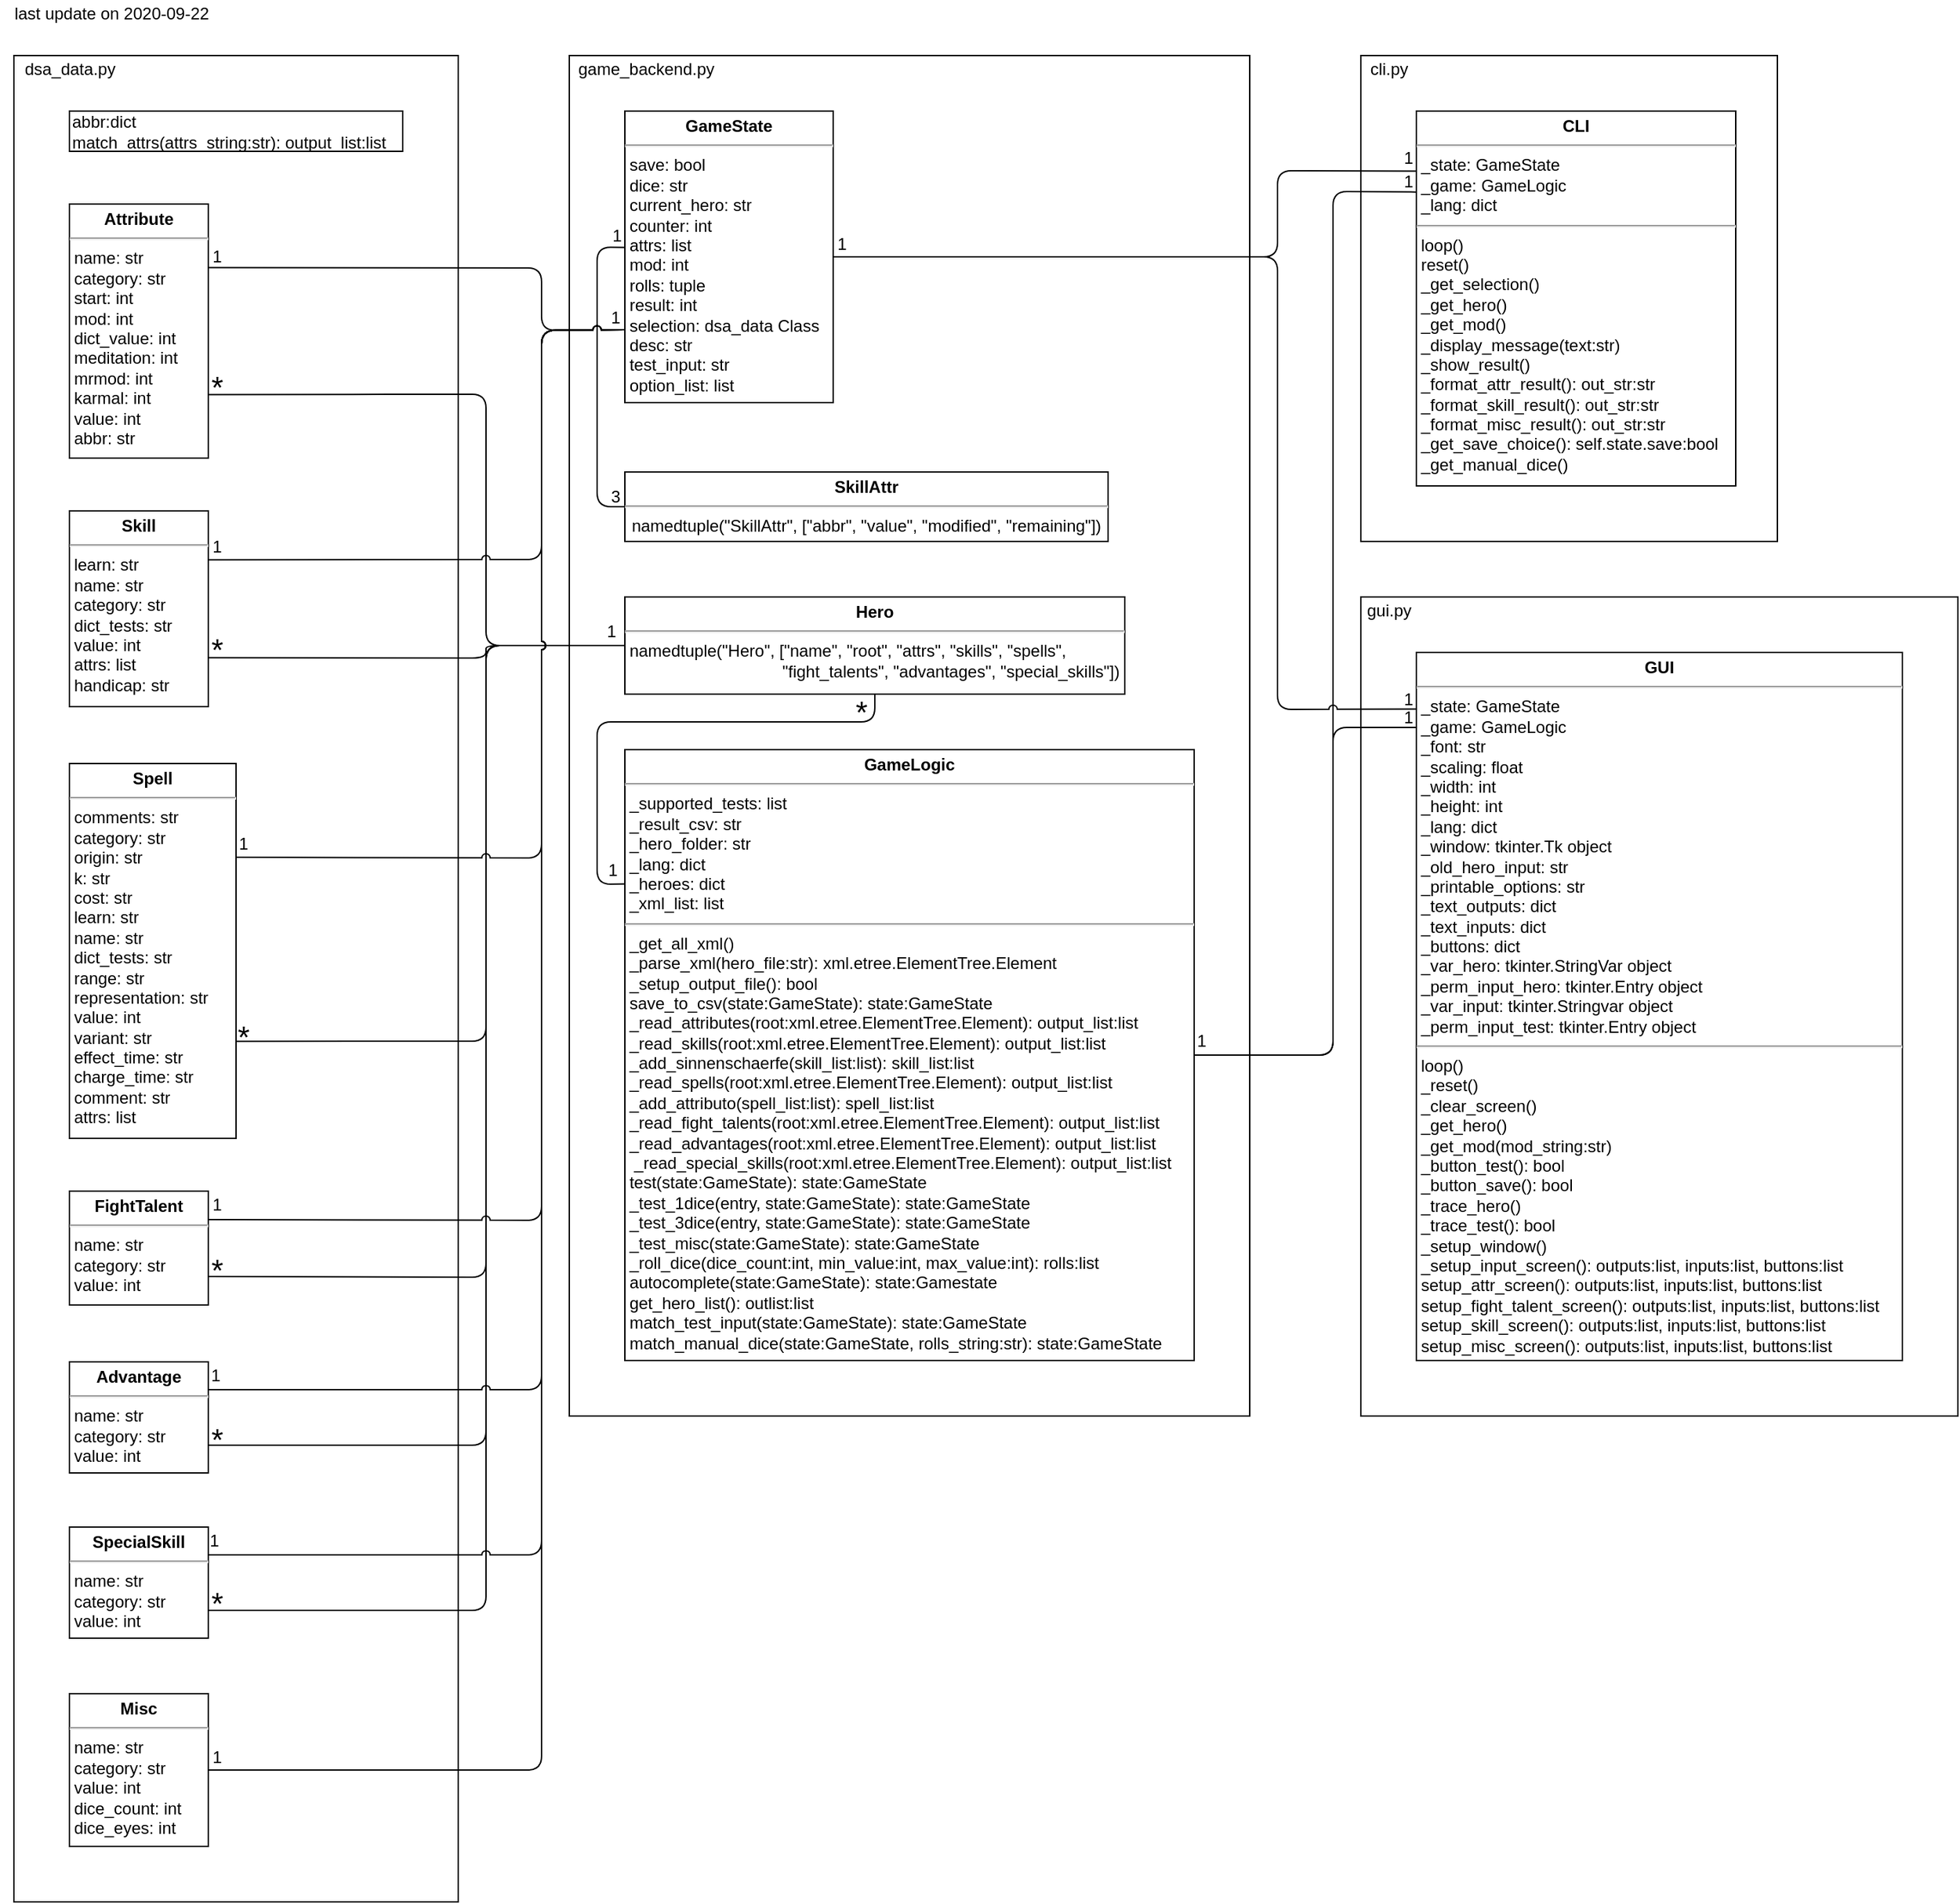 <mxfile version="13.7.4" type="device"><diagram name="Page-1" id="929967ad-93f9-6ef4-fab6-5d389245f69c"><mxGraphModel dx="4123.5" dy="3750" grid="1" gridSize="10" guides="1" tooltips="1" connect="1" arrows="1" fold="1" page="1" pageScale="1.5" pageWidth="1169" pageHeight="826" background="none" math="0" shadow="0"><root><mxCell id="0" style=";html=1;"/><mxCell id="1" style=";html=1;" parent="0"/><mxCell id="DdQmzsdMxM-hgUcWmm2q-1" value="" style="rounded=0;whiteSpace=wrap;html=1;fillColor=none;" parent="1" vertex="1"><mxGeometry x="40" y="-1640" width="490" height="980" as="geometry"/></mxCell><mxCell id="DdQmzsdMxM-hgUcWmm2q-2" value="&lt;div&gt;game_backend.py&lt;/div&gt;" style="text;html=1;align=center;verticalAlign=middle;resizable=0;points=[];autosize=1;" parent="1" vertex="1"><mxGeometry x="40" y="-1640" width="110" height="20" as="geometry"/></mxCell><mxCell id="DdQmzsdMxM-hgUcWmm2q-3" value="&lt;p style=&quot;margin: 0px ; margin-top: 4px ; text-align: center&quot;&gt;&lt;b&gt;GameLogic&lt;/b&gt;&lt;/p&gt;&lt;hr&gt;&lt;div align=&quot;left&quot;&gt;&amp;nbsp;_supported_tests: list&lt;br&gt;&lt;/div&gt;&lt;div align=&quot;left&quot;&gt;&amp;nbsp;_result_csv: str&lt;/div&gt;&lt;div align=&quot;left&quot;&gt;&amp;nbsp;_hero_folder: str&lt;/div&gt;&lt;div align=&quot;left&quot;&gt;&amp;nbsp;_lang: dict&lt;br&gt;&lt;/div&gt;&lt;div align=&quot;left&quot;&gt;&amp;nbsp;_heroes: dict&lt;/div&gt;&lt;div align=&quot;left&quot;&gt;&amp;nbsp;_xml_list: list&lt;br&gt;&lt;/div&gt;&lt;hr&gt;&lt;div align=&quot;left&quot;&gt;&amp;nbsp;_get_all_xml()&lt;br&gt;&lt;/div&gt;&lt;div align=&quot;left&quot;&gt;&amp;nbsp;_parse_xml(hero_file:str): xml.etree.ElementTree.Element&lt;/div&gt;&lt;div align=&quot;left&quot;&gt;&amp;nbsp;_setup_output_file(): bool&lt;br&gt;&lt;/div&gt;&lt;div align=&quot;left&quot;&gt;&amp;nbsp;save_to_csv(state:GameState): state:GameState&lt;br&gt;&lt;/div&gt;&lt;div align=&quot;left&quot;&gt;&amp;nbsp;_read_attributes(root:xml.etree.ElementTree.Element): output_list:list&lt;/div&gt;&lt;div align=&quot;left&quot;&gt;&amp;nbsp;_read_skills(root:xml.etree.ElementTree.Element): output_list:list&lt;/div&gt;&lt;div align=&quot;left&quot;&gt;&amp;nbsp;_add_sinnenschaerfe(skill_list:list): skill_list:list&lt;br&gt;&lt;/div&gt;&lt;div align=&quot;left&quot;&gt;&amp;nbsp;_read_spells(root:xml.etree.ElementTree.Element): output_list:list&lt;/div&gt;&lt;div align=&quot;left&quot;&gt;&amp;nbsp;_add_attributo(spell_list:list): spell_list:list&lt;br&gt;&lt;/div&gt;&lt;div align=&quot;left&quot;&gt;&amp;nbsp;_read_fight_talents(root:xml.etree.ElementTree.Element): output_list:list&lt;/div&gt;&lt;div align=&quot;left&quot;&gt;&amp;nbsp;_read_advantages(root:xml.etree.ElementTree.Element): output_list:list&lt;/div&gt;&lt;div align=&quot;left&quot;&gt;&amp;nbsp; _read_special_skills(root:xml.etree.ElementTree.Element): output_list:list &lt;/div&gt;&lt;div align=&quot;left&quot;&gt;&amp;nbsp;test(state:GameState): state:GameState&lt;br&gt;&lt;/div&gt;&lt;div align=&quot;left&quot;&gt;&amp;nbsp;_test_1dice(entry, state:GameState): state:GameState&lt;/div&gt;&lt;div align=&quot;left&quot;&gt;&amp;nbsp;_test_3dice(entry, state:GameState): state:GameState&lt;br&gt;&lt;/div&gt;&lt;div align=&quot;left&quot;&gt;&amp;nbsp;_test_misc(state:GameState): state:GameState&lt;br&gt;&lt;/div&gt;&lt;div align=&quot;left&quot;&gt;&amp;nbsp;_roll_dice(dice_count:int, min_value:int, max_value:int): rolls:list&lt;br&gt;&lt;/div&gt;&lt;div align=&quot;left&quot;&gt;&amp;nbsp;autocomplete(state:GameState): state:Gamestate&lt;/div&gt;&lt;div align=&quot;left&quot;&gt;&amp;nbsp;get_hero_list(): outlist:list&lt;/div&gt;&lt;div align=&quot;left&quot;&gt;&amp;nbsp;match_test_input(state:GameState): state:GameState&lt;/div&gt;&lt;div align=&quot;left&quot;&gt;&amp;nbsp;match_manual_dice(state:GameState, rolls_string:str): state:GameState&lt;br&gt;&lt;/div&gt;" style="shape=rect;html=1;overflow=fill;whiteSpace=wrap;" parent="1" vertex="1"><mxGeometry x="80" y="-1140" width="410" height="440" as="geometry"/></mxCell><mxCell id="DdQmzsdMxM-hgUcWmm2q-4" value="&lt;p style=&quot;margin: 0px ; margin-top: 4px ; text-align: center&quot;&gt;&lt;b&gt;GameState&lt;/b&gt;&lt;/p&gt;&lt;hr&gt;&lt;div align=&quot;left&quot;&gt;&amp;nbsp;save: bool&lt;/div&gt;&lt;div align=&quot;left&quot;&gt;&amp;nbsp;dice: str&lt;/div&gt;&lt;div align=&quot;left&quot;&gt;&amp;nbsp;current_hero: str&lt;br&gt;&lt;/div&gt;&lt;div align=&quot;left&quot;&gt;&amp;nbsp;counter: int&lt;/div&gt;&lt;div align=&quot;left&quot;&gt;&amp;nbsp;attrs: list&lt;/div&gt;&lt;div align=&quot;left&quot;&gt;&amp;nbsp;mod: int&lt;/div&gt;&lt;div align=&quot;left&quot;&gt;&amp;nbsp;rolls: tuple&lt;/div&gt;&lt;div align=&quot;left&quot;&gt;&amp;nbsp;result: int&lt;/div&gt;&lt;div align=&quot;left&quot;&gt;&amp;nbsp;selection: dsa_data Class&lt;br&gt;&lt;/div&gt;&lt;div align=&quot;left&quot;&gt;&amp;nbsp;desc: str&lt;/div&gt;&lt;div align=&quot;left&quot;&gt;&amp;nbsp;test_input: str&lt;/div&gt;&lt;div align=&quot;left&quot;&gt;&amp;nbsp;option_list: list&lt;br&gt;&lt;/div&gt;&lt;div align=&quot;left&quot;&gt;&lt;br&gt;&lt;/div&gt;" style="shape=rect;html=1;overflow=fill;whiteSpace=wrap;" parent="1" vertex="1"><mxGeometry x="80" y="-1600" width="150" height="210" as="geometry"/></mxCell><mxCell id="DdQmzsdMxM-hgUcWmm2q-6" value="&lt;p style=&quot;margin: 0px ; margin-top: 4px ; text-align: center&quot;&gt;&lt;b&gt;SkillAttr&lt;/b&gt;&lt;/p&gt;&lt;hr&gt;&lt;div&gt;namedtuple(&quot;SkillAttr&quot;, [&quot;abbr&quot;, &quot;value&quot;, &quot;modified&quot;, &quot;remaining&quot;])&lt;br&gt;&lt;/div&gt;" style="shape=rect;html=1;overflow=fill;whiteSpace=wrap;" parent="1" vertex="1"><mxGeometry x="80" y="-1340" width="348" height="50" as="geometry"/></mxCell><mxCell id="DdQmzsdMxM-hgUcWmm2q-7" value="" style="rounded=0;whiteSpace=wrap;html=1;fillColor=none;" parent="1" vertex="1"><mxGeometry x="-360" y="-1640" width="320" height="1330" as="geometry"/></mxCell><mxCell id="DdQmzsdMxM-hgUcWmm2q-8" value="&lt;p style=&quot;margin: 0px ; margin-top: 4px ; text-align: center&quot;&gt;&lt;b&gt;Attribute&lt;/b&gt;&lt;/p&gt;&lt;hr&gt;&lt;div align=&quot;left&quot;&gt;&amp;nbsp;name: str&lt;/div&gt;&lt;div align=&quot;left&quot;&gt;&amp;nbsp;category: str&lt;br&gt;&lt;/div&gt;&lt;div align=&quot;left&quot;&gt;&amp;nbsp;start: int&lt;/div&gt;&lt;div align=&quot;left&quot;&gt;&amp;nbsp;mod: int&lt;/div&gt;&lt;div align=&quot;left&quot;&gt;&amp;nbsp;dict_value: int&lt;/div&gt;&lt;div align=&quot;left&quot;&gt;&amp;nbsp;meditation: int &lt;br&gt;&lt;/div&gt;&lt;div align=&quot;left&quot;&gt;&amp;nbsp;mrmod: int&lt;/div&gt;&lt;div align=&quot;left&quot;&gt;&amp;nbsp;karmal: int&lt;/div&gt;&lt;div align=&quot;left&quot;&gt;&amp;nbsp;value: int&lt;/div&gt;&lt;div align=&quot;left&quot;&gt;&amp;nbsp;abbr: str&lt;br&gt;&lt;/div&gt;" style="shape=rect;html=1;overflow=fill;whiteSpace=wrap;" parent="1" vertex="1"><mxGeometry x="-320" y="-1533" width="100" height="183" as="geometry"/></mxCell><mxCell id="DdQmzsdMxM-hgUcWmm2q-9" value="&lt;p style=&quot;margin: 0px ; margin-top: 4px ; text-align: center&quot;&gt;&lt;b&gt;Skill&lt;/b&gt;&lt;/p&gt;&lt;hr&gt;&lt;div align=&quot;left&quot;&gt;&amp;nbsp;learn: str&lt;/div&gt;&lt;div align=&quot;left&quot;&gt;&amp;nbsp;name: str&lt;/div&gt;&lt;div align=&quot;left&quot;&gt;&amp;nbsp;category: str&lt;br&gt;&lt;/div&gt;&lt;div align=&quot;left&quot;&gt;&amp;nbsp;dict_tests: str&lt;/div&gt;&lt;div align=&quot;left&quot;&gt;&amp;nbsp;value: int&lt;/div&gt;&lt;div align=&quot;left&quot;&gt;&amp;nbsp;attrs: list&lt;/div&gt;&lt;div align=&quot;left&quot;&gt;&amp;nbsp;handicap: str&lt;br&gt;&lt;/div&gt;" style="shape=rect;html=1;overflow=fill;whiteSpace=wrap;" parent="1" vertex="1"><mxGeometry x="-320" y="-1312" width="100" height="141" as="geometry"/></mxCell><mxCell id="DdQmzsdMxM-hgUcWmm2q-10" value="&lt;p style=&quot;margin: 0px ; margin-top: 4px ; text-align: center&quot;&gt;&lt;b&gt;Spell&lt;/b&gt;&lt;/p&gt;&lt;hr&gt;&lt;div align=&quot;left&quot;&gt;&amp;nbsp;comments: str&lt;/div&gt;&lt;div align=&quot;left&quot;&gt;&amp;nbsp;category: str&lt;br&gt;&lt;/div&gt;&lt;div align=&quot;left&quot;&gt;&amp;nbsp;origin: str&lt;br&gt;&lt;/div&gt;&lt;div align=&quot;left&quot;&gt;&amp;nbsp;k: str&lt;/div&gt;&lt;div align=&quot;left&quot;&gt;&amp;nbsp;cost: str&lt;/div&gt;&lt;div align=&quot;left&quot;&gt;&amp;nbsp;learn: str&lt;/div&gt;&lt;div align=&quot;left&quot;&gt;&amp;nbsp;name: str&lt;/div&gt;&lt;div align=&quot;left&quot;&gt;&amp;nbsp;dict_tests: str&lt;/div&gt;&lt;div align=&quot;left&quot;&gt;&amp;nbsp;range: str&lt;/div&gt;&lt;div align=&quot;left&quot;&gt;&amp;nbsp;representation: str&lt;/div&gt;&lt;div align=&quot;left&quot;&gt;&amp;nbsp;value: int&lt;/div&gt;&lt;div align=&quot;left&quot;&gt;&amp;nbsp;variant: str&lt;/div&gt;&lt;div align=&quot;left&quot;&gt;&amp;nbsp;effect_time: str&lt;/div&gt;&lt;div align=&quot;left&quot;&gt;&amp;nbsp;charge_time: str&lt;/div&gt;&lt;div align=&quot;left&quot;&gt;&amp;nbsp;comment: str&lt;/div&gt;&lt;div align=&quot;left&quot;&gt;&amp;nbsp;attrs: list&lt;/div&gt;" style="shape=rect;html=1;overflow=fill;whiteSpace=wrap;" parent="1" vertex="1"><mxGeometry x="-320" y="-1130" width="120" height="270" as="geometry"/></mxCell><mxCell id="DdQmzsdMxM-hgUcWmm2q-11" value="&lt;div&gt;dsa_data.py&lt;/div&gt;" style="text;html=1;align=center;verticalAlign=middle;resizable=0;points=[];autosize=1;" parent="1" vertex="1"><mxGeometry x="-360" y="-1640" width="80" height="20" as="geometry"/></mxCell><mxCell id="DdQmzsdMxM-hgUcWmm2q-13" value="&lt;p style=&quot;margin: 0px ; margin-top: 4px ; text-align: center&quot;&gt;&lt;b&gt;FightTalent&lt;/b&gt;&lt;/p&gt;&lt;hr&gt;&lt;div align=&quot;left&quot;&gt;&amp;nbsp;name: str&lt;/div&gt;&lt;div align=&quot;left&quot;&gt;&amp;nbsp;category: str&lt;br&gt;&lt;/div&gt;&lt;div align=&quot;left&quot;&gt;&amp;nbsp;value: int&lt;/div&gt;" style="shape=rect;html=1;overflow=fill;whiteSpace=wrap;" parent="1" vertex="1"><mxGeometry x="-320" y="-822" width="100" height="82" as="geometry"/></mxCell><mxCell id="tfWocAmcsH_Vqc833NFz-1" value="" style="rounded=0;whiteSpace=wrap;html=1;fillColor=none;" parent="1" vertex="1"><mxGeometry x="610" y="-1640" width="300" height="350" as="geometry"/></mxCell><mxCell id="tfWocAmcsH_Vqc833NFz-2" value="cli.py" style="text;html=1;align=center;verticalAlign=middle;resizable=0;points=[];autosize=1;" parent="1" vertex="1"><mxGeometry x="610" y="-1640" width="40" height="20" as="geometry"/></mxCell><mxCell id="tfWocAmcsH_Vqc833NFz-3" value="&lt;p style=&quot;margin: 0px ; margin-top: 4px ; text-align: center&quot;&gt;&lt;b&gt;CLI&lt;/b&gt;&lt;/p&gt;&lt;hr&gt;&lt;div align=&quot;left&quot;&gt;&amp;nbsp;_state: GameState&lt;/div&gt;&lt;div align=&quot;left&quot;&gt;&amp;nbsp;_game: GameLogic&lt;/div&gt;&lt;div align=&quot;left&quot;&gt;&amp;nbsp;_lang: dict&lt;/div&gt;&lt;hr&gt;&lt;div align=&quot;left&quot;&gt;&amp;nbsp;loop()&lt;/div&gt;&lt;div align=&quot;left&quot;&gt;&amp;nbsp;reset()&lt;br&gt;&lt;/div&gt;&lt;div align=&quot;left&quot;&gt;&amp;nbsp;_get_selection()&lt;/div&gt;&lt;div align=&quot;left&quot;&gt;&amp;nbsp;_get_hero()&lt;br&gt;&lt;/div&gt;&lt;div align=&quot;left&quot;&gt;&amp;nbsp;_get_mod()&lt;/div&gt;&lt;div align=&quot;left&quot;&gt;&amp;nbsp;_display_message(text:str)&lt;/div&gt;&lt;div align=&quot;left&quot;&gt;&amp;nbsp;_show_result()&lt;/div&gt;&lt;div align=&quot;left&quot;&gt;&amp;nbsp;_format_attr_result(): out_str:str&lt;br&gt;&lt;/div&gt;&lt;div align=&quot;left&quot;&gt;&amp;nbsp;_format_skill_result(): out_str:str&lt;/div&gt;&lt;div align=&quot;left&quot;&gt;&amp;nbsp;_format_misc_result(): out_str:str&lt;/div&gt;&lt;div align=&quot;left&quot;&gt;&amp;nbsp;_get_save_choice(): self.state.save:bool&lt;br&gt;&lt;/div&gt;&lt;div align=&quot;left&quot;&gt;&amp;nbsp;_get_manual_dice()&lt;br&gt;&lt;/div&gt;" style="shape=rect;html=1;overflow=fill;whiteSpace=wrap;" parent="1" vertex="1"><mxGeometry x="650" y="-1600" width="230" height="270" as="geometry"/></mxCell><mxCell id="tfWocAmcsH_Vqc833NFz-4" value="" style="rounded=0;whiteSpace=wrap;html=1;fillColor=none;" parent="1" vertex="1"><mxGeometry x="610" y="-1250" width="430" height="590" as="geometry"/></mxCell><mxCell id="tfWocAmcsH_Vqc833NFz-5" value="gui.py" style="text;html=1;align=center;verticalAlign=middle;resizable=0;points=[];autosize=1;" parent="1" vertex="1"><mxGeometry x="605" y="-1250" width="50" height="20" as="geometry"/></mxCell><mxCell id="tfWocAmcsH_Vqc833NFz-6" value="&lt;p style=&quot;margin: 0px ; margin-top: 4px ; text-align: center&quot;&gt;&lt;b&gt;GUI&lt;/b&gt;&lt;br&gt;&lt;/p&gt;&lt;hr&gt;&lt;div align=&quot;left&quot;&gt;&amp;nbsp;_state: GameState&lt;/div&gt;&lt;div align=&quot;left&quot;&gt;&amp;nbsp;_game: GameLogic&lt;/div&gt;&lt;div align=&quot;left&quot;&gt;&amp;nbsp;_font: str&lt;/div&gt;&lt;div align=&quot;left&quot;&gt;&amp;nbsp;_scaling: float&lt;br&gt;&lt;/div&gt;&lt;div align=&quot;left&quot;&gt;&amp;nbsp;_width: int&lt;/div&gt;&lt;div align=&quot;left&quot;&gt;&amp;nbsp;_height: int&lt;/div&gt;&lt;div align=&quot;left&quot;&gt;&amp;nbsp;_lang: dict&lt;br&gt;&lt;/div&gt;&lt;div align=&quot;left&quot;&gt;&amp;nbsp;_window: tkinter.Tk object&lt;/div&gt;&lt;div align=&quot;left&quot;&gt;&amp;nbsp;_old_hero_input: str&lt;/div&gt;&lt;div align=&quot;left&quot;&gt;&amp;nbsp;_printable_options: str&lt;/div&gt;&lt;div align=&quot;left&quot;&gt;&amp;nbsp;_text_outputs: dict&lt;/div&gt;&lt;div align=&quot;left&quot;&gt;&amp;nbsp;_text_inputs: dict&lt;/div&gt;&lt;div align=&quot;left&quot;&gt;&amp;nbsp;_buttons: dict&lt;/div&gt;&lt;div align=&quot;left&quot;&gt;&amp;nbsp;_var_hero: tkinter.StringVar object&lt;br&gt;&lt;/div&gt;&lt;div align=&quot;left&quot;&gt;&amp;nbsp;_perm_input_hero: tkinter.Entry object&lt;/div&gt;&lt;div align=&quot;left&quot;&gt;&amp;nbsp;_var_input: tkinter.Stringvar object&lt;/div&gt;&lt;div align=&quot;left&quot;&gt;&amp;nbsp;_perm_input_test: tkinter.Entry object&lt;br&gt;&lt;/div&gt;&lt;hr&gt;&lt;div align=&quot;left&quot;&gt;&amp;nbsp;loop()&lt;/div&gt;&lt;div align=&quot;left&quot;&gt;&amp;nbsp;_reset()&lt;/div&gt;&lt;div align=&quot;left&quot;&gt;&amp;nbsp;_clear_screen()&lt;/div&gt;&lt;div align=&quot;left&quot;&gt;&amp;nbsp;_get_hero()&lt;br&gt;&lt;/div&gt;&lt;div align=&quot;left&quot;&gt;&amp;nbsp;_get_mod(mod_string:str)&lt;/div&gt;&lt;div align=&quot;left&quot;&gt;&amp;nbsp;_button_test(): bool&lt;br&gt;&lt;/div&gt;&lt;div align=&quot;left&quot;&gt;&amp;nbsp;_button_save(): bool&lt;br&gt;&lt;/div&gt;&lt;div align=&quot;left&quot;&gt;&amp;nbsp;_trace_hero()&lt;/div&gt;&lt;div align=&quot;left&quot;&gt;&amp;nbsp;_trace_test(): bool&lt;br&gt;&lt;/div&gt;&lt;div align=&quot;left&quot;&gt;&amp;nbsp;_setup_window()&lt;/div&gt;&lt;div align=&quot;left&quot;&gt;&amp;nbsp;_setup_input_screen(): outputs:list, inputs:list, buttons:list&lt;br&gt;&lt;/div&gt;&lt;div align=&quot;left&quot;&gt;&amp;nbsp;setup_attr_screen(): outputs:list, inputs:list, buttons:list&lt;/div&gt;&lt;div align=&quot;left&quot;&gt;&amp;nbsp;setup_fight_talent_screen(): outputs:list, inputs:list, buttons:list&lt;/div&gt;&lt;div align=&quot;left&quot;&gt;&amp;nbsp;setup_skill_screen(): outputs:list, inputs:list, buttons:list&lt;/div&gt;&lt;div align=&quot;left&quot;&gt;&amp;nbsp;setup_misc_screen(): outputs:list, inputs:list, buttons:list&lt;/div&gt;&lt;div align=&quot;left&quot;&gt;&lt;br&gt;&lt;/div&gt;" style="shape=rect;html=1;overflow=fill;whiteSpace=wrap;" parent="1" vertex="1"><mxGeometry x="650" y="-1210" width="350" height="510" as="geometry"/></mxCell><mxCell id="tfWocAmcsH_Vqc833NFz-7" value="" style="endArrow=none;html=1;entryX=0.001;entryY=0.16;entryDx=0;entryDy=0;entryPerimeter=0;exitX=1;exitY=0.5;exitDx=0;exitDy=0;" parent="1" source="DdQmzsdMxM-hgUcWmm2q-4" target="tfWocAmcsH_Vqc833NFz-3" edge="1"><mxGeometry width="50" height="50" relative="1" as="geometry"><mxPoint x="570" y="-990" as="sourcePoint"/><mxPoint x="440" y="-1200" as="targetPoint"/><Array as="points"><mxPoint x="550" y="-1495"/><mxPoint x="550" y="-1557"/></Array></mxGeometry></mxCell><mxCell id="tfWocAmcsH_Vqc833NFz-9" value="" style="endArrow=none;html=1;exitX=1;exitY=0.75;exitDx=0;exitDy=0;entryX=0;entryY=0.5;entryDx=0;entryDy=0;" parent="1" source="DdQmzsdMxM-hgUcWmm2q-8" target="vENSoGeNtWTeXs-wH1wk-13" edge="1"><mxGeometry width="50" height="50" relative="1" as="geometry"><mxPoint x="-30" y="-1500" as="sourcePoint"/><mxPoint x="-10" y="-1528" as="targetPoint"/><Array as="points"><mxPoint x="-80" y="-1396"/><mxPoint x="-20" y="-1396"/><mxPoint x="-20" y="-1215"/></Array></mxGeometry></mxCell><mxCell id="tfWocAmcsH_Vqc833NFz-10" value="" style="endArrow=none;html=1;exitX=1;exitY=0.75;exitDx=0;exitDy=0;entryX=0;entryY=0.5;entryDx=0;entryDy=0;" parent="1" source="DdQmzsdMxM-hgUcWmm2q-9" target="vENSoGeNtWTeXs-wH1wk-13" edge="1"><mxGeometry width="50" height="50" relative="1" as="geometry"><mxPoint x="-450" y="-1510" as="sourcePoint"/><mxPoint x="10" y="-1180" as="targetPoint"/><Array as="points"><mxPoint x="-20" y="-1206"/><mxPoint x="-20" y="-1215"/></Array></mxGeometry></mxCell><mxCell id="tfWocAmcsH_Vqc833NFz-13" value="" style="endArrow=none;html=1;entryX=0;entryY=0.5;entryDx=0;entryDy=0;exitX=0.998;exitY=0.741;exitDx=0;exitDy=0;exitPerimeter=0;" parent="1" source="DdQmzsdMxM-hgUcWmm2q-10" target="vENSoGeNtWTeXs-wH1wk-13" edge="1"><mxGeometry width="50" height="50" relative="1" as="geometry"><mxPoint x="-200" y="-930" as="sourcePoint"/><mxPoint x="20" y="-1489" as="targetPoint"/><Array as="points"><mxPoint x="-20" y="-930"/><mxPoint x="-20" y="-1215"/></Array></mxGeometry></mxCell><mxCell id="tfWocAmcsH_Vqc833NFz-14" value="" style="endArrow=none;html=1;exitX=1;exitY=0.75;exitDx=0;exitDy=0;jumpStyle=sharp;jumpSize=0;entryX=0;entryY=0.5;entryDx=0;entryDy=0;" parent="1" source="DdQmzsdMxM-hgUcWmm2q-13" target="vENSoGeNtWTeXs-wH1wk-13" edge="1"><mxGeometry width="50" height="50" relative="1" as="geometry"><mxPoint x="-300" y="-1250" as="sourcePoint"/><mxPoint x="30" y="-1470" as="targetPoint"/><Array as="points"><mxPoint x="-20" y="-760"/><mxPoint x="-20" y="-1215"/></Array></mxGeometry></mxCell><mxCell id="tfWocAmcsH_Vqc833NFz-15" value="&lt;font style=&quot;font-size: 22px&quot;&gt;*&lt;/font&gt;" style="text;html=1;align=center;verticalAlign=middle;resizable=0;points=[];autosize=1;rotation=0;" parent="1" vertex="1"><mxGeometry x="-224" y="-1410" width="20" height="20" as="geometry"/></mxCell><mxCell id="tfWocAmcsH_Vqc833NFz-16" value="&lt;font style=&quot;font-size: 22px&quot;&gt;*&lt;/font&gt;" style="text;html=1;align=center;verticalAlign=middle;resizable=0;points=[];autosize=1;" parent="1" vertex="1"><mxGeometry x="-224" y="-1221" width="20" height="20" as="geometry"/></mxCell><mxCell id="tfWocAmcsH_Vqc833NFz-17" value="&lt;font style=&quot;font-size: 22px&quot;&gt;*&lt;/font&gt;" style="text;html=1;align=center;verticalAlign=middle;resizable=0;points=[];autosize=1;" parent="1" vertex="1"><mxGeometry x="-205" y="-942" width="20" height="20" as="geometry"/></mxCell><mxCell id="tfWocAmcsH_Vqc833NFz-18" value="&lt;font style=&quot;font-size: 22px&quot;&gt;*&lt;/font&gt;" style="text;html=1;align=center;verticalAlign=middle;resizable=0;points=[];autosize=1;" parent="1" vertex="1"><mxGeometry x="-224" y="-774" width="20" height="20" as="geometry"/></mxCell><mxCell id="tfWocAmcsH_Vqc833NFz-26" value="1" style="text;html=1;align=center;verticalAlign=middle;resizable=0;points=[];autosize=1;" parent="1" vertex="1"><mxGeometry x="634" y="-1576" width="20" height="20" as="geometry"/></mxCell><mxCell id="vENSoGeNtWTeXs-wH1wk-1" value="&lt;div align=&quot;left&quot;&gt;abbr:dict&lt;br&gt;&lt;/div&gt;&lt;div align=&quot;left&quot;&gt;match_attrs(attrs_string:str): output_list:list&lt;/div&gt;" style="rounded=0;whiteSpace=wrap;html=1;align=left;" parent="1" vertex="1"><mxGeometry x="-320" y="-1600" width="240" height="29" as="geometry"/></mxCell><mxCell id="vENSoGeNtWTeXs-wH1wk-13" value="&lt;p style=&quot;margin: 4px 0px 0px&quot; align=&quot;center&quot;&gt;&lt;b&gt;Hero&lt;/b&gt;&lt;/p&gt;&lt;hr align=&quot;left&quot;&gt;&lt;div align=&quot;left&quot;&gt;&amp;nbsp;namedtuple(&quot;Hero&quot;, [&quot;name&quot;, &quot;root&quot;, &quot;attrs&quot;, &quot;skills&quot;, &quot;spells&quot;, &lt;br&gt;&lt;/div&gt;&lt;div align=&quot;left&quot;&gt;&amp;nbsp;&amp;nbsp;&amp;nbsp;&amp;nbsp;&amp;nbsp;&amp;nbsp;&amp;nbsp;&amp;nbsp;&amp;nbsp;&amp;nbsp;&amp;nbsp;&amp;nbsp;&amp;nbsp;&amp;nbsp;&amp;nbsp;&amp;nbsp;&amp;nbsp;&amp;nbsp;&amp;nbsp;&amp;nbsp;&amp;nbsp;&amp;nbsp;&amp;nbsp;&amp;nbsp;&amp;nbsp;&amp;nbsp;&amp;nbsp;&amp;nbsp;&amp;nbsp;&amp;nbsp;&amp;nbsp;&amp;nbsp;&amp;nbsp; &quot;fight_talents&quot;, &quot;advantages&quot;, &quot;special_skills&quot;])&lt;br&gt;&lt;/div&gt;" style="shape=rect;html=1;overflow=fill;whiteSpace=wrap;align=left;" parent="1" vertex="1"><mxGeometry x="80" y="-1250" width="360" height="70" as="geometry"/></mxCell><mxCell id="vENSoGeNtWTeXs-wH1wk-15" value="1" style="text;html=1;align=center;verticalAlign=middle;resizable=0;points=[];autosize=1;" parent="1" vertex="1"><mxGeometry x="60" y="-1235" width="20" height="20" as="geometry"/></mxCell><mxCell id="vENSoGeNtWTeXs-wH1wk-16" value="" style="endArrow=none;html=1;exitX=0;exitY=0.5;exitDx=0;exitDy=0;entryX=-0.001;entryY=0.468;entryDx=0;entryDy=0;entryPerimeter=0;" parent="1" source="DdQmzsdMxM-hgUcWmm2q-6" target="DdQmzsdMxM-hgUcWmm2q-4" edge="1"><mxGeometry width="50" height="50" relative="1" as="geometry"><mxPoint x="230" y="-1320" as="sourcePoint"/><mxPoint x="280" y="-1370" as="targetPoint"/><Array as="points"><mxPoint x="60" y="-1315"/><mxPoint x="60" y="-1502"/></Array></mxGeometry></mxCell><mxCell id="vENSoGeNtWTeXs-wH1wk-17" value="3" style="text;html=1;align=center;verticalAlign=middle;resizable=0;points=[];autosize=1;" parent="1" vertex="1"><mxGeometry x="63" y="-1332" width="20" height="20" as="geometry"/></mxCell><mxCell id="vENSoGeNtWTeXs-wH1wk-18" value="1" style="text;html=1;align=center;verticalAlign=middle;resizable=0;points=[];autosize=1;" parent="1" vertex="1"><mxGeometry x="64" y="-1520" width="20" height="20" as="geometry"/></mxCell><mxCell id="vENSoGeNtWTeXs-wH1wk-22" value="" style="endArrow=none;html=1;entryX=-0.001;entryY=0.22;entryDx=0;entryDy=0;entryPerimeter=0;exitX=0.5;exitY=1;exitDx=0;exitDy=0;" parent="1" source="vENSoGeNtWTeXs-wH1wk-13" target="DdQmzsdMxM-hgUcWmm2q-3" edge="1"><mxGeometry width="50" height="50" relative="1" as="geometry"><mxPoint x="280" y="-940" as="sourcePoint"/><mxPoint x="330" y="-990" as="targetPoint"/><Array as="points"><mxPoint x="260" y="-1160"/><mxPoint x="60" y="-1160"/><mxPoint x="60" y="-1043"/></Array></mxGeometry></mxCell><mxCell id="vENSoGeNtWTeXs-wH1wk-24" value="1" style="text;html=1;align=center;verticalAlign=middle;resizable=0;points=[];autosize=1;" parent="1" vertex="1"><mxGeometry x="61" y="-1063" width="20" height="20" as="geometry"/></mxCell><mxCell id="vENSoGeNtWTeXs-wH1wk-25" value="&lt;font style=&quot;font-size: 22px&quot;&gt;*&lt;/font&gt;" style="text;html=1;align=center;verticalAlign=middle;resizable=0;points=[];autosize=1;" parent="1" vertex="1"><mxGeometry x="240" y="-1176" width="20" height="20" as="geometry"/></mxCell><mxCell id="vENSoGeNtWTeXs-wH1wk-26" value="1" style="text;html=1;align=center;verticalAlign=middle;resizable=0;points=[];autosize=1;" parent="1" vertex="1"><mxGeometry x="226" y="-1514" width="20" height="20" as="geometry"/></mxCell><mxCell id="vENSoGeNtWTeXs-wH1wk-27" value="" style="endArrow=none;html=1;entryX=0.001;entryY=0.216;entryDx=0;entryDy=0;exitX=1;exitY=0.5;exitDx=0;exitDy=0;entryPerimeter=0;jumpStyle=arc;" parent="1" source="DdQmzsdMxM-hgUcWmm2q-3" target="tfWocAmcsH_Vqc833NFz-3" edge="1"><mxGeometry width="50" height="50" relative="1" as="geometry"><mxPoint x="590" y="-930" as="sourcePoint"/><mxPoint x="330" y="-1170" as="targetPoint"/><Array as="points"><mxPoint x="590" y="-920"/><mxPoint x="590" y="-1542"/></Array></mxGeometry></mxCell><mxCell id="vENSoGeNtWTeXs-wH1wk-31" value="1" style="text;html=1;align=center;verticalAlign=middle;resizable=0;points=[];autosize=1;" parent="1" vertex="1"><mxGeometry x="634" y="-1559" width="20" height="20" as="geometry"/></mxCell><mxCell id="vENSoGeNtWTeXs-wH1wk-32" value="" style="endArrow=none;html=1;exitX=1;exitY=0.5;exitDx=0;exitDy=0;entryX=-0.001;entryY=0.106;entryDx=0;entryDy=0;entryPerimeter=0;" parent="1" source="DdQmzsdMxM-hgUcWmm2q-3" target="tfWocAmcsH_Vqc833NFz-6" edge="1"><mxGeometry width="50" height="50" relative="1" as="geometry"><mxPoint x="560" y="-820" as="sourcePoint"/><mxPoint x="600" y="-910" as="targetPoint"/><Array as="points"><mxPoint x="590" y="-920"/><mxPoint x="590" y="-1156"/></Array></mxGeometry></mxCell><mxCell id="vENSoGeNtWTeXs-wH1wk-33" value="1" style="text;html=1;align=center;verticalAlign=middle;resizable=0;points=[];autosize=1;" parent="1" vertex="1"><mxGeometry x="485" y="-940" width="20" height="20" as="geometry"/></mxCell><mxCell id="vENSoGeNtWTeXs-wH1wk-34" value="1" style="text;html=1;align=center;verticalAlign=middle;resizable=0;points=[];autosize=1;" parent="1" vertex="1"><mxGeometry x="634" y="-1173" width="20" height="20" as="geometry"/></mxCell><mxCell id="vENSoGeNtWTeXs-wH1wk-35" value="1" style="text;html=1;align=center;verticalAlign=middle;resizable=0;points=[];autosize=1;" parent="1" vertex="1"><mxGeometry x="634" y="-1186" width="20" height="20" as="geometry"/></mxCell><mxCell id="AbSjWwfD5H3AbNqOlwcA-2" value="&lt;div&gt;last update on 2020-09-22&lt;/div&gt;" style="text;html=1;align=center;verticalAlign=middle;resizable=0;points=[];autosize=1;" parent="1" vertex="1"><mxGeometry x="-370" y="-1680" width="160" height="20" as="geometry"/></mxCell><mxCell id="G-xERLdSh1xZWfAIgw4d-1" value="&lt;p style=&quot;margin: 0px ; margin-top: 4px ; text-align: center&quot;&gt;&lt;b&gt;Misc&lt;/b&gt;&lt;/p&gt;&lt;hr&gt;&lt;div align=&quot;left&quot;&gt;&amp;nbsp;name: str&lt;/div&gt;&lt;div align=&quot;left&quot;&gt;&amp;nbsp;category: str&lt;br&gt;&lt;/div&gt;&lt;div align=&quot;left&quot;&gt;&amp;nbsp;value: int&lt;/div&gt;&lt;div align=&quot;left&quot;&gt;&amp;nbsp;dice_count: int&lt;/div&gt;&lt;div align=&quot;left&quot;&gt;&amp;nbsp;dice_eyes: int&lt;br&gt;&lt;/div&gt;" style="shape=rect;html=1;overflow=fill;whiteSpace=wrap;" parent="1" vertex="1"><mxGeometry x="-320" y="-460" width="100" height="110" as="geometry"/></mxCell><mxCell id="G-xERLdSh1xZWfAIgw4d-3" value="&lt;p style=&quot;margin: 0px ; margin-top: 4px ; text-align: center&quot;&gt;&lt;b&gt;Advantage&lt;/b&gt;&lt;/p&gt;&lt;hr&gt;&lt;div align=&quot;left&quot;&gt;&amp;nbsp;name: str&lt;/div&gt;&lt;div align=&quot;left&quot;&gt;&amp;nbsp;category: str&lt;br&gt;&lt;/div&gt;&lt;div align=&quot;left&quot;&gt;&amp;nbsp;value: int&lt;/div&gt;" style="shape=rect;html=1;overflow=fill;whiteSpace=wrap;" parent="1" vertex="1"><mxGeometry x="-320" y="-699" width="100" height="80" as="geometry"/></mxCell><mxCell id="G-xERLdSh1xZWfAIgw4d-4" value="&lt;p style=&quot;margin: 0px ; margin-top: 4px ; text-align: center&quot;&gt;&lt;b&gt;SpecialSkill&lt;/b&gt;&lt;/p&gt;&lt;hr&gt;&lt;div align=&quot;left&quot;&gt;&amp;nbsp;name: str&lt;/div&gt;&lt;div align=&quot;left&quot;&gt;&amp;nbsp;category: str&lt;br&gt;&lt;/div&gt;&lt;div align=&quot;left&quot;&gt;&amp;nbsp;value: int&lt;/div&gt;" style="shape=rect;html=1;overflow=fill;whiteSpace=wrap;" parent="1" vertex="1"><mxGeometry x="-320" y="-580" width="100" height="80" as="geometry"/></mxCell><mxCell id="G-xERLdSh1xZWfAIgw4d-9" value="" style="endArrow=none;html=1;exitX=1;exitY=0.75;exitDx=0;exitDy=0;entryX=0;entryY=0.5;entryDx=0;entryDy=0;jumpStyle=arc;" parent="1" source="G-xERLdSh1xZWfAIgw4d-3" target="vENSoGeNtWTeXs-wH1wk-13" edge="1"><mxGeometry width="50" height="50" relative="1" as="geometry"><mxPoint x="-210" y="-635" as="sourcePoint"/><mxPoint x="90.0" y="-815" as="targetPoint"/><Array as="points"><mxPoint x="-20" y="-639"/><mxPoint x="-20" y="-1215"/></Array></mxGeometry></mxCell><mxCell id="tfWocAmcsH_Vqc833NFz-8" value="" style="endArrow=none;html=1;exitX=1;exitY=0.5;exitDx=0;exitDy=0;entryX=-0.001;entryY=0.08;entryDx=0;entryDy=0;entryPerimeter=0;jumpStyle=arc;" parent="1" source="DdQmzsdMxM-hgUcWmm2q-4" target="tfWocAmcsH_Vqc833NFz-6" edge="1"><mxGeometry width="50" height="50" relative="1" as="geometry"><mxPoint x="580" y="-920" as="sourcePoint"/><mxPoint x="630" y="-1190" as="targetPoint"/><Array as="points"><mxPoint x="550" y="-1495"/><mxPoint x="550" y="-1169"/></Array></mxGeometry></mxCell><mxCell id="G-xERLdSh1xZWfAIgw4d-10" value="" style="endArrow=none;html=1;exitX=1;exitY=0.75;exitDx=0;exitDy=0;entryX=0;entryY=0.5;entryDx=0;entryDy=0;jumpStyle=arc;" parent="1" source="G-xERLdSh1xZWfAIgw4d-4" target="vENSoGeNtWTeXs-wH1wk-13" edge="1"><mxGeometry width="50" height="50" relative="1" as="geometry"><mxPoint x="-210" y="-649" as="sourcePoint"/><mxPoint x="90" y="-1065" as="targetPoint"/><Array as="points"><mxPoint x="-20" y="-520"/><mxPoint x="-20" y="-1215"/></Array></mxGeometry></mxCell><mxCell id="G-xERLdSh1xZWfAIgw4d-11" value="&lt;font style=&quot;font-size: 22px&quot;&gt;*&lt;/font&gt;" style="text;html=1;align=center;verticalAlign=middle;resizable=0;points=[];autosize=1;" parent="1" vertex="1"><mxGeometry x="-224" y="-652" width="20" height="20" as="geometry"/></mxCell><mxCell id="G-xERLdSh1xZWfAIgw4d-12" value="&lt;font style=&quot;font-size: 22px&quot;&gt;*&lt;/font&gt;" style="text;html=1;align=center;verticalAlign=middle;resizable=0;points=[];autosize=1;" parent="1" vertex="1"><mxGeometry x="-224" y="-534" width="20" height="20" as="geometry"/></mxCell><mxCell id="KAHQ1dRp9Au5Z2cgCnQf-1" value="" style="endArrow=none;html=1;exitX=1;exitY=0.25;exitDx=0;exitDy=0;entryX=0;entryY=0.75;entryDx=0;entryDy=0;jumpStyle=arc;" edge="1" parent="1" source="DdQmzsdMxM-hgUcWmm2q-8" target="DdQmzsdMxM-hgUcWmm2q-4"><mxGeometry width="50" height="50" relative="1" as="geometry"><mxPoint x="10" y="-1320" as="sourcePoint"/><mxPoint x="60" y="-1370" as="targetPoint"/><Array as="points"><mxPoint x="20" y="-1487"/><mxPoint x="20" y="-1442"/></Array></mxGeometry></mxCell><mxCell id="KAHQ1dRp9Au5Z2cgCnQf-2" value="" style="endArrow=none;html=1;exitX=1;exitY=0.25;exitDx=0;exitDy=0;jumpStyle=arc;entryX=0;entryY=0.75;entryDx=0;entryDy=0;" edge="1" parent="1" source="DdQmzsdMxM-hgUcWmm2q-9" target="DdQmzsdMxM-hgUcWmm2q-4"><mxGeometry width="50" height="50" relative="1" as="geometry"><mxPoint x="40" y="-1280" as="sourcePoint"/><mxPoint x="30" y="-1390" as="targetPoint"/><Array as="points"><mxPoint x="20" y="-1277"/><mxPoint x="20" y="-1442"/></Array></mxGeometry></mxCell><mxCell id="KAHQ1dRp9Au5Z2cgCnQf-3" value="" style="endArrow=none;html=1;entryX=1;entryY=0.25;entryDx=0;entryDy=0;jumpStyle=arc;exitX=0;exitY=0.75;exitDx=0;exitDy=0;" edge="1" parent="1" source="DdQmzsdMxM-hgUcWmm2q-4" target="DdQmzsdMxM-hgUcWmm2q-10"><mxGeometry width="50" height="50" relative="1" as="geometry"><mxPoint x="30" y="-1390" as="sourcePoint"/><mxPoint x="20" y="-1140" as="targetPoint"/><Array as="points"><mxPoint x="20" y="-1442"/><mxPoint x="20" y="-1062"/></Array></mxGeometry></mxCell><mxCell id="KAHQ1dRp9Au5Z2cgCnQf-4" value="" style="endArrow=none;html=1;exitX=1;exitY=0.25;exitDx=0;exitDy=0;entryX=0;entryY=0.75;entryDx=0;entryDy=0;jumpStyle=arc;" edge="1" parent="1" source="DdQmzsdMxM-hgUcWmm2q-13" target="DdQmzsdMxM-hgUcWmm2q-4"><mxGeometry width="50" height="50" relative="1" as="geometry"><mxPoint x="-60" y="-820" as="sourcePoint"/><mxPoint x="-10" y="-1250" as="targetPoint"/><Array as="points"><mxPoint x="20" y="-801"/><mxPoint x="20" y="-1442"/></Array></mxGeometry></mxCell><mxCell id="KAHQ1dRp9Au5Z2cgCnQf-5" value="" style="endArrow=none;html=1;exitX=1;exitY=0.25;exitDx=0;exitDy=0;entryX=0;entryY=0.75;entryDx=0;entryDy=0;jumpStyle=arc;" edge="1" parent="1" source="G-xERLdSh1xZWfAIgw4d-3" target="DdQmzsdMxM-hgUcWmm2q-4"><mxGeometry width="50" height="50" relative="1" as="geometry"><mxPoint x="-80" y="-720" as="sourcePoint"/><mxPoint x="10" y="-1360" as="targetPoint"/><Array as="points"><mxPoint x="20" y="-679"/><mxPoint x="20" y="-1442"/></Array></mxGeometry></mxCell><mxCell id="KAHQ1dRp9Au5Z2cgCnQf-6" value="" style="endArrow=none;html=1;exitX=1;exitY=0.25;exitDx=0;exitDy=0;entryX=0;entryY=0.75;entryDx=0;entryDy=0;jumpStyle=arc;" edge="1" parent="1" source="G-xERLdSh1xZWfAIgw4d-4" target="DdQmzsdMxM-hgUcWmm2q-4"><mxGeometry width="50" height="50" relative="1" as="geometry"><mxPoint x="-10" y="-570" as="sourcePoint"/><mxPoint y="-1340" as="targetPoint"/><Array as="points"><mxPoint x="20" y="-560"/><mxPoint x="20" y="-1442"/></Array></mxGeometry></mxCell><mxCell id="KAHQ1dRp9Au5Z2cgCnQf-7" value="" style="endArrow=none;html=1;exitX=1;exitY=0.5;exitDx=0;exitDy=0;entryX=0;entryY=0.75;entryDx=0;entryDy=0;jumpStyle=arc;" edge="1" parent="1" source="G-xERLdSh1xZWfAIgw4d-1" target="DdQmzsdMxM-hgUcWmm2q-4"><mxGeometry width="50" height="50" relative="1" as="geometry"><mxPoint x="10" y="-460" as="sourcePoint"/><mxPoint x="60" y="-510" as="targetPoint"/><Array as="points"><mxPoint x="20" y="-405"/><mxPoint x="20" y="-1442"/></Array></mxGeometry></mxCell><mxCell id="KAHQ1dRp9Au5Z2cgCnQf-8" value="1" style="text;html=1;align=center;verticalAlign=middle;resizable=0;points=[];autosize=1;" vertex="1" parent="1"><mxGeometry x="63" y="-1461" width="20" height="20" as="geometry"/></mxCell><mxCell id="KAHQ1dRp9Au5Z2cgCnQf-9" value="1" style="text;html=1;align=center;verticalAlign=middle;resizable=0;points=[];autosize=1;" vertex="1" parent="1"><mxGeometry x="-224" y="-1505" width="20" height="20" as="geometry"/></mxCell><mxCell id="KAHQ1dRp9Au5Z2cgCnQf-11" value="1" style="text;html=1;align=center;verticalAlign=middle;resizable=0;points=[];autosize=1;" vertex="1" parent="1"><mxGeometry x="-224" y="-1296" width="20" height="20" as="geometry"/></mxCell><mxCell id="KAHQ1dRp9Au5Z2cgCnQf-12" value="1" style="text;html=1;align=center;verticalAlign=middle;resizable=0;points=[];autosize=1;" vertex="1" parent="1"><mxGeometry x="-205" y="-1082" width="20" height="20" as="geometry"/></mxCell><mxCell id="KAHQ1dRp9Au5Z2cgCnQf-13" value="1" style="text;html=1;align=center;verticalAlign=middle;resizable=0;points=[];autosize=1;" vertex="1" parent="1"><mxGeometry x="-224" y="-822" width="20" height="20" as="geometry"/></mxCell><mxCell id="KAHQ1dRp9Au5Z2cgCnQf-14" value="1" style="text;html=1;align=center;verticalAlign=middle;resizable=0;points=[];autosize=1;" vertex="1" parent="1"><mxGeometry x="-225" y="-699" width="20" height="20" as="geometry"/></mxCell><mxCell id="KAHQ1dRp9Au5Z2cgCnQf-15" value="1" style="text;html=1;align=center;verticalAlign=middle;resizable=0;points=[];autosize=1;" vertex="1" parent="1"><mxGeometry x="-226" y="-580" width="20" height="20" as="geometry"/></mxCell><mxCell id="KAHQ1dRp9Au5Z2cgCnQf-16" value="1" style="text;html=1;align=center;verticalAlign=middle;resizable=0;points=[];autosize=1;" vertex="1" parent="1"><mxGeometry x="-224" y="-424" width="20" height="20" as="geometry"/></mxCell></root></mxGraphModel></diagram></mxfile>